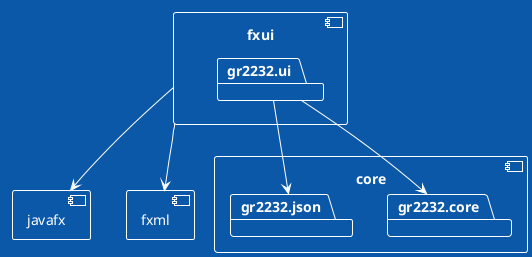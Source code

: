 @startuml
!theme amiga
Component fxui {
  package "gr2232.ui" 

} 
fxui --> [javafx]
fxui --> [fxml]

Component core {
  package "gr2232.core"
  package "gr2232.json"

}
gr2232.ui --> gr2232.core
gr2232.ui --> gr2232.json
@enduml